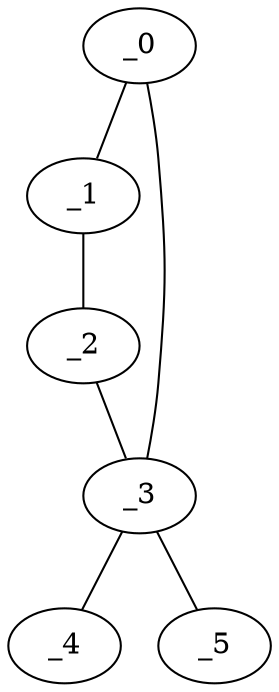 graph AP1_0025 {
	_0	 [x="0.786417",
		y="0.755374"];
	_1	 [x="0.831192",
		y="2.72528"];
	_0 -- _1;
	_3	 [x="0.88",
		y="1.49"];
	_0 -- _3;
	_2	 [x="2.55044",
		y="0.670334"];
	_1 -- _2;
	_2 -- _3;
	_4	 [x="2.74534",
		y="1.35022"];
	_3 -- _4;
	_5	 [x="1.6074",
		y="1.85093"];
	_3 -- _5;
}
